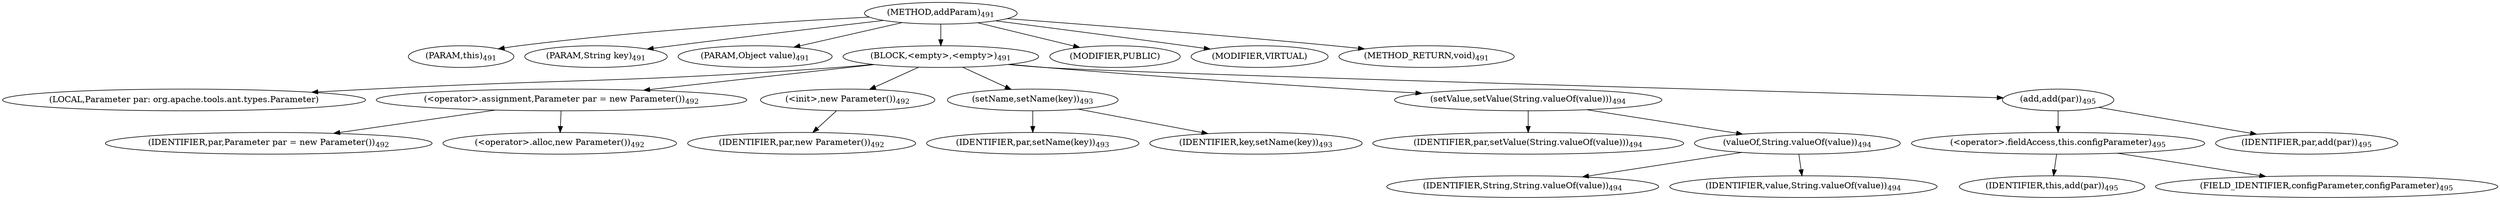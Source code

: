 digraph "addParam" {  
"631" [label = <(METHOD,addParam)<SUB>491</SUB>> ]
"632" [label = <(PARAM,this)<SUB>491</SUB>> ]
"633" [label = <(PARAM,String key)<SUB>491</SUB>> ]
"634" [label = <(PARAM,Object value)<SUB>491</SUB>> ]
"635" [label = <(BLOCK,&lt;empty&gt;,&lt;empty&gt;)<SUB>491</SUB>> ]
"23" [label = <(LOCAL,Parameter par: org.apache.tools.ant.types.Parameter)> ]
"636" [label = <(&lt;operator&gt;.assignment,Parameter par = new Parameter())<SUB>492</SUB>> ]
"637" [label = <(IDENTIFIER,par,Parameter par = new Parameter())<SUB>492</SUB>> ]
"638" [label = <(&lt;operator&gt;.alloc,new Parameter())<SUB>492</SUB>> ]
"639" [label = <(&lt;init&gt;,new Parameter())<SUB>492</SUB>> ]
"22" [label = <(IDENTIFIER,par,new Parameter())<SUB>492</SUB>> ]
"640" [label = <(setName,setName(key))<SUB>493</SUB>> ]
"641" [label = <(IDENTIFIER,par,setName(key))<SUB>493</SUB>> ]
"642" [label = <(IDENTIFIER,key,setName(key))<SUB>493</SUB>> ]
"643" [label = <(setValue,setValue(String.valueOf(value)))<SUB>494</SUB>> ]
"644" [label = <(IDENTIFIER,par,setValue(String.valueOf(value)))<SUB>494</SUB>> ]
"645" [label = <(valueOf,String.valueOf(value))<SUB>494</SUB>> ]
"646" [label = <(IDENTIFIER,String,String.valueOf(value))<SUB>494</SUB>> ]
"647" [label = <(IDENTIFIER,value,String.valueOf(value))<SUB>494</SUB>> ]
"648" [label = <(add,add(par))<SUB>495</SUB>> ]
"649" [label = <(&lt;operator&gt;.fieldAccess,this.configParameter)<SUB>495</SUB>> ]
"650" [label = <(IDENTIFIER,this,add(par))<SUB>495</SUB>> ]
"651" [label = <(FIELD_IDENTIFIER,configParameter,configParameter)<SUB>495</SUB>> ]
"652" [label = <(IDENTIFIER,par,add(par))<SUB>495</SUB>> ]
"653" [label = <(MODIFIER,PUBLIC)> ]
"654" [label = <(MODIFIER,VIRTUAL)> ]
"655" [label = <(METHOD_RETURN,void)<SUB>491</SUB>> ]
  "631" -> "632" 
  "631" -> "633" 
  "631" -> "634" 
  "631" -> "635" 
  "631" -> "653" 
  "631" -> "654" 
  "631" -> "655" 
  "635" -> "23" 
  "635" -> "636" 
  "635" -> "639" 
  "635" -> "640" 
  "635" -> "643" 
  "635" -> "648" 
  "636" -> "637" 
  "636" -> "638" 
  "639" -> "22" 
  "640" -> "641" 
  "640" -> "642" 
  "643" -> "644" 
  "643" -> "645" 
  "645" -> "646" 
  "645" -> "647" 
  "648" -> "649" 
  "648" -> "652" 
  "649" -> "650" 
  "649" -> "651" 
}
